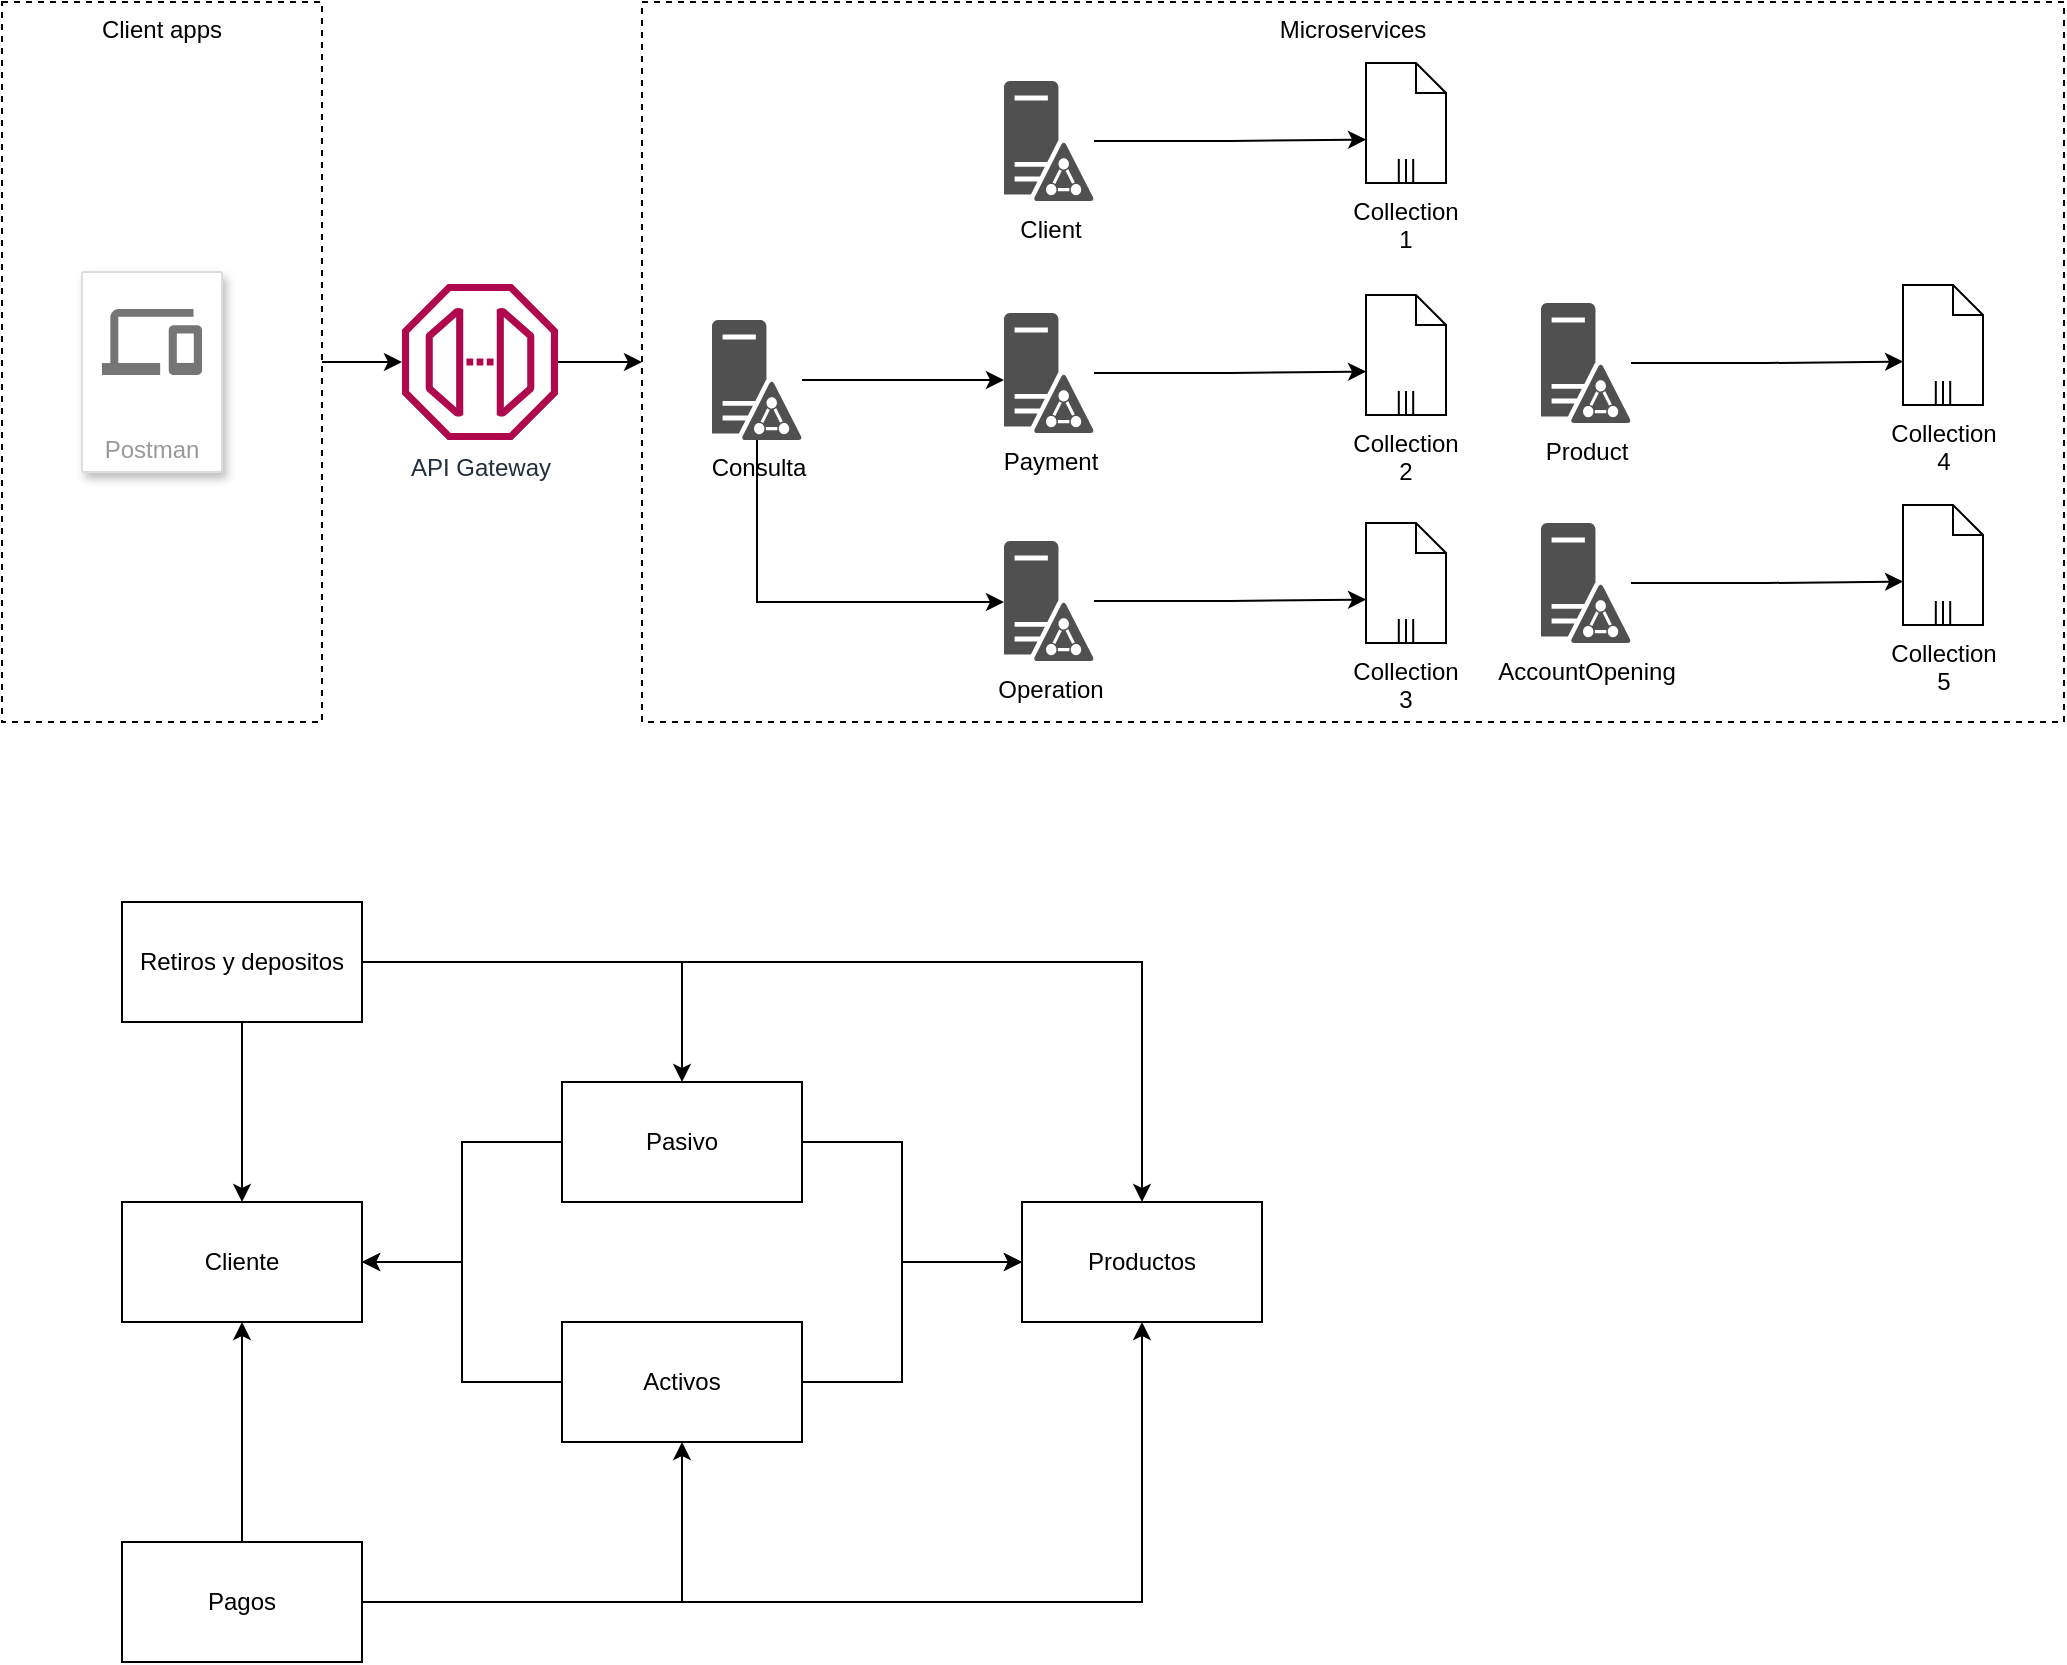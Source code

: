 <mxfile version="20.3.0" type="device" pages="2"><diagram id="I_XKYHVP_WaJHo5WnEV1" name="Microservicios"><mxGraphModel dx="2062" dy="1225" grid="1" gridSize="10" guides="1" tooltips="1" connect="1" arrows="1" fold="1" page="1" pageScale="1" pageWidth="827" pageHeight="1169" math="0" shadow="0"><root><mxCell id="0"/><mxCell id="1" parent="0"/><mxCell id="4X049uIv6wnnRWOvbEZ8-1" value="Cliente" style="rounded=0;whiteSpace=wrap;html=1;" parent="1" vertex="1"><mxGeometry x="129" y="840" width="120" height="60" as="geometry"/></mxCell><mxCell id="4X049uIv6wnnRWOvbEZ8-2" value="Productos" style="rounded=0;whiteSpace=wrap;html=1;" parent="1" vertex="1"><mxGeometry x="579" y="840" width="120" height="60" as="geometry"/></mxCell><mxCell id="4X049uIv6wnnRWOvbEZ8-7" style="edgeStyle=orthogonalEdgeStyle;rounded=0;orthogonalLoop=1;jettySize=auto;html=1;" parent="1" source="4X049uIv6wnnRWOvbEZ8-3" edge="1"><mxGeometry relative="1" as="geometry"><mxPoint x="579" y="870" as="targetPoint"/><Array as="points"><mxPoint x="519" y="810"/><mxPoint x="519" y="870"/></Array></mxGeometry></mxCell><mxCell id="4X049uIv6wnnRWOvbEZ8-9" style="edgeStyle=orthogonalEdgeStyle;rounded=0;orthogonalLoop=1;jettySize=auto;html=1;" parent="1" source="4X049uIv6wnnRWOvbEZ8-3" edge="1"><mxGeometry relative="1" as="geometry"><mxPoint x="249" y="870" as="targetPoint"/><Array as="points"><mxPoint x="299" y="810"/><mxPoint x="299" y="870"/></Array></mxGeometry></mxCell><mxCell id="4X049uIv6wnnRWOvbEZ8-3" value="Pasivo" style="rounded=0;whiteSpace=wrap;html=1;" parent="1" vertex="1"><mxGeometry x="349" y="780" width="120" height="60" as="geometry"/></mxCell><mxCell id="4X049uIv6wnnRWOvbEZ8-6" style="edgeStyle=orthogonalEdgeStyle;rounded=0;orthogonalLoop=1;jettySize=auto;html=1;" parent="1" source="4X049uIv6wnnRWOvbEZ8-4" target="4X049uIv6wnnRWOvbEZ8-2" edge="1"><mxGeometry relative="1" as="geometry"><Array as="points"><mxPoint x="519" y="930"/><mxPoint x="519" y="870"/></Array></mxGeometry></mxCell><mxCell id="4X049uIv6wnnRWOvbEZ8-8" style="edgeStyle=orthogonalEdgeStyle;rounded=0;orthogonalLoop=1;jettySize=auto;html=1;entryX=1;entryY=0.5;entryDx=0;entryDy=0;" parent="1" source="4X049uIv6wnnRWOvbEZ8-4" target="4X049uIv6wnnRWOvbEZ8-1" edge="1"><mxGeometry relative="1" as="geometry"/></mxCell><mxCell id="4X049uIv6wnnRWOvbEZ8-4" value="Activos" style="rounded=0;whiteSpace=wrap;html=1;" parent="1" vertex="1"><mxGeometry x="349" y="900" width="120" height="60" as="geometry"/></mxCell><mxCell id="4X049uIv6wnnRWOvbEZ8-10" style="edgeStyle=orthogonalEdgeStyle;rounded=0;orthogonalLoop=1;jettySize=auto;html=1;" parent="1" source="4X049uIv6wnnRWOvbEZ8-5" target="4X049uIv6wnnRWOvbEZ8-3" edge="1"><mxGeometry relative="1" as="geometry"/></mxCell><mxCell id="4X049uIv6wnnRWOvbEZ8-11" style="edgeStyle=orthogonalEdgeStyle;rounded=0;orthogonalLoop=1;jettySize=auto;html=1;entryX=0.5;entryY=0;entryDx=0;entryDy=0;" parent="1" source="4X049uIv6wnnRWOvbEZ8-5" target="4X049uIv6wnnRWOvbEZ8-1" edge="1"><mxGeometry relative="1" as="geometry"/></mxCell><mxCell id="4X049uIv6wnnRWOvbEZ8-12" style="edgeStyle=orthogonalEdgeStyle;rounded=0;orthogonalLoop=1;jettySize=auto;html=1;" parent="1" source="4X049uIv6wnnRWOvbEZ8-5" target="4X049uIv6wnnRWOvbEZ8-2" edge="1"><mxGeometry relative="1" as="geometry"/></mxCell><mxCell id="4X049uIv6wnnRWOvbEZ8-5" value="Retiros y depositos" style="rounded=0;whiteSpace=wrap;html=1;" parent="1" vertex="1"><mxGeometry x="129" y="690" width="120" height="60" as="geometry"/></mxCell><mxCell id="4X049uIv6wnnRWOvbEZ8-14" style="edgeStyle=orthogonalEdgeStyle;rounded=0;orthogonalLoop=1;jettySize=auto;html=1;" parent="1" source="4X049uIv6wnnRWOvbEZ8-13" target="4X049uIv6wnnRWOvbEZ8-1" edge="1"><mxGeometry relative="1" as="geometry"/></mxCell><mxCell id="4X049uIv6wnnRWOvbEZ8-15" style="edgeStyle=orthogonalEdgeStyle;rounded=0;orthogonalLoop=1;jettySize=auto;html=1;" parent="1" source="4X049uIv6wnnRWOvbEZ8-13" target="4X049uIv6wnnRWOvbEZ8-4" edge="1"><mxGeometry relative="1" as="geometry"/></mxCell><mxCell id="4X049uIv6wnnRWOvbEZ8-16" style="edgeStyle=orthogonalEdgeStyle;rounded=0;orthogonalLoop=1;jettySize=auto;html=1;entryX=0.5;entryY=1;entryDx=0;entryDy=0;" parent="1" source="4X049uIv6wnnRWOvbEZ8-13" target="4X049uIv6wnnRWOvbEZ8-2" edge="1"><mxGeometry relative="1" as="geometry"/></mxCell><mxCell id="4X049uIv6wnnRWOvbEZ8-13" value="Pagos" style="rounded=0;whiteSpace=wrap;html=1;" parent="1" vertex="1"><mxGeometry x="129" y="1010" width="120" height="60" as="geometry"/></mxCell><mxCell id="T7qoVYkGqoy2F91be2Zt-10" style="edgeStyle=orthogonalEdgeStyle;rounded=0;orthogonalLoop=1;jettySize=auto;html=1;" parent="1" target="T7qoVYkGqoy2F91be2Zt-14" edge="1"><mxGeometry relative="1" as="geometry"><mxPoint x="119" y="435" as="sourcePoint"/></mxGeometry></mxCell><mxCell id="T7qoVYkGqoy2F91be2Zt-9" value="Microservices&#10;" style="dashed=1;verticalAlign=top;fontStyle=0;" parent="1" vertex="1"><mxGeometry x="389" y="240" width="711" height="360" as="geometry"/></mxCell><mxCell id="T7qoVYkGqoy2F91be2Zt-15" style="edgeStyle=orthogonalEdgeStyle;rounded=0;orthogonalLoop=1;jettySize=auto;html=1;entryX=0;entryY=0.5;entryDx=0;entryDy=0;" parent="1" source="T7qoVYkGqoy2F91be2Zt-14" target="T7qoVYkGqoy2F91be2Zt-9" edge="1"><mxGeometry relative="1" as="geometry"/></mxCell><mxCell id="T7qoVYkGqoy2F91be2Zt-14" value="API Gateway" style="sketch=0;outlineConnect=0;fontColor=#232F3E;gradientColor=none;fillColor=#B0084D;strokeColor=none;dashed=0;verticalLabelPosition=bottom;verticalAlign=top;align=center;html=1;fontSize=12;fontStyle=0;aspect=fixed;pointerEvents=1;shape=mxgraph.aws4.endpoint;" parent="1" vertex="1"><mxGeometry x="269" y="381" width="78" height="78" as="geometry"/></mxCell><mxCell id="T7qoVYkGqoy2F91be2Zt-41" style="edgeStyle=orthogonalEdgeStyle;rounded=0;orthogonalLoop=1;jettySize=auto;html=1;entryX=0.001;entryY=0.638;entryDx=0;entryDy=0;entryPerimeter=0;" parent="1" source="T7qoVYkGqoy2F91be2Zt-22" target="T7qoVYkGqoy2F91be2Zt-40" edge="1"><mxGeometry relative="1" as="geometry"/></mxCell><mxCell id="T7qoVYkGqoy2F91be2Zt-22" value="Payment&lt;br&gt;" style="sketch=0;pointerEvents=1;shadow=0;dashed=0;html=1;strokeColor=none;fillColor=#505050;labelPosition=center;verticalLabelPosition=bottom;verticalAlign=top;outlineConnect=0;align=center;shape=mxgraph.office.servers.active_directory_federation_services_server;" parent="1" vertex="1"><mxGeometry x="570" y="395.5" width="45" height="60" as="geometry"/></mxCell><mxCell id="T7qoVYkGqoy2F91be2Zt-40" value="Collection 2" style="shape=mxgraph.bpmn.data;labelPosition=center;verticalLabelPosition=bottom;align=center;verticalAlign=top;whiteSpace=wrap;size=15;html=1;bpmnTransferType=none;isCollection=1;" parent="1" vertex="1"><mxGeometry x="751" y="386.5" width="40" height="60" as="geometry"/></mxCell><mxCell id="T7qoVYkGqoy2F91be2Zt-42" style="edgeStyle=orthogonalEdgeStyle;rounded=0;orthogonalLoop=1;jettySize=auto;html=1;entryX=0.001;entryY=0.638;entryDx=0;entryDy=0;entryPerimeter=0;" parent="1" source="T7qoVYkGqoy2F91be2Zt-43" target="T7qoVYkGqoy2F91be2Zt-44" edge="1"><mxGeometry relative="1" as="geometry"/></mxCell><mxCell id="T7qoVYkGqoy2F91be2Zt-43" value="Operation" style="sketch=0;pointerEvents=1;shadow=0;dashed=0;html=1;strokeColor=none;fillColor=#505050;labelPosition=center;verticalLabelPosition=bottom;verticalAlign=top;outlineConnect=0;align=center;shape=mxgraph.office.servers.active_directory_federation_services_server;" parent="1" vertex="1"><mxGeometry x="570" y="509.5" width="45" height="60" as="geometry"/></mxCell><mxCell id="T7qoVYkGqoy2F91be2Zt-44" value="Collection 3" style="shape=mxgraph.bpmn.data;labelPosition=center;verticalLabelPosition=bottom;align=center;verticalAlign=top;whiteSpace=wrap;size=15;html=1;bpmnTransferType=none;isCollection=1;" parent="1" vertex="1"><mxGeometry x="751" y="500.5" width="40" height="60" as="geometry"/></mxCell><mxCell id="T7qoVYkGqoy2F91be2Zt-45" style="edgeStyle=orthogonalEdgeStyle;rounded=0;orthogonalLoop=1;jettySize=auto;html=1;entryX=0.001;entryY=0.638;entryDx=0;entryDy=0;entryPerimeter=0;" parent="1" source="T7qoVYkGqoy2F91be2Zt-46" target="T7qoVYkGqoy2F91be2Zt-47" edge="1"><mxGeometry relative="1" as="geometry"/></mxCell><mxCell id="T7qoVYkGqoy2F91be2Zt-46" value="Client" style="sketch=0;pointerEvents=1;shadow=0;dashed=0;html=1;strokeColor=none;fillColor=#505050;labelPosition=center;verticalLabelPosition=bottom;verticalAlign=top;outlineConnect=0;align=center;shape=mxgraph.office.servers.active_directory_federation_services_server;" parent="1" vertex="1"><mxGeometry x="570" y="279.5" width="45" height="60" as="geometry"/></mxCell><mxCell id="T7qoVYkGqoy2F91be2Zt-47" value="Collection 1" style="shape=mxgraph.bpmn.data;labelPosition=center;verticalLabelPosition=bottom;align=center;verticalAlign=top;whiteSpace=wrap;size=15;html=1;bpmnTransferType=none;isCollection=1;" parent="1" vertex="1"><mxGeometry x="751" y="270.5" width="40" height="60" as="geometry"/></mxCell><mxCell id="T7qoVYkGqoy2F91be2Zt-48" value="Client apps" style="dashed=1;verticalAlign=top;fontStyle=0;" parent="1" vertex="1"><mxGeometry x="69" y="240" width="160" height="360" as="geometry"/></mxCell><mxCell id="T7qoVYkGqoy2F91be2Zt-49" value="Postman" style="strokeColor=#dddddd;shadow=1;strokeWidth=1;rounded=1;absoluteArcSize=1;arcSize=2;labelPosition=center;verticalLabelPosition=middle;align=center;verticalAlign=bottom;spacingLeft=0;fontColor=#999999;fontSize=12;whiteSpace=wrap;spacingBottom=2;" parent="1" vertex="1"><mxGeometry x="109" y="375" width="70" height="100" as="geometry"/></mxCell><mxCell id="T7qoVYkGqoy2F91be2Zt-50" value="" style="sketch=0;dashed=0;connectable=0;html=1;fillColor=#757575;strokeColor=none;shape=mxgraph.gcp2.desktop_and_mobile;part=1;" parent="T7qoVYkGqoy2F91be2Zt-49" vertex="1"><mxGeometry x="0.5" width="50" height="33" relative="1" as="geometry"><mxPoint x="-25" y="18.5" as="offset"/></mxGeometry></mxCell><mxCell id="yD778VQVlqV3kFo_8K_M-1" style="edgeStyle=orthogonalEdgeStyle;rounded=0;orthogonalLoop=1;jettySize=auto;html=1;fontSize=10;" edge="1" parent="1" source="pyEV1aCMcydfKHu3Awxg-1" target="T7qoVYkGqoy2F91be2Zt-22"><mxGeometry relative="1" as="geometry"><Array as="points"><mxPoint x="550" y="429"/><mxPoint x="550" y="429"/></Array></mxGeometry></mxCell><mxCell id="yD778VQVlqV3kFo_8K_M-2" style="edgeStyle=orthogonalEdgeStyle;rounded=0;orthogonalLoop=1;jettySize=auto;html=1;fontSize=10;" edge="1" parent="1" source="pyEV1aCMcydfKHu3Awxg-1" target="T7qoVYkGqoy2F91be2Zt-43"><mxGeometry relative="1" as="geometry"><Array as="points"><mxPoint x="447" y="540"/></Array></mxGeometry></mxCell><mxCell id="pyEV1aCMcydfKHu3Awxg-1" value="Consulta" style="sketch=0;pointerEvents=1;shadow=0;dashed=0;html=1;strokeColor=none;fillColor=#505050;labelPosition=center;verticalLabelPosition=bottom;verticalAlign=top;outlineConnect=0;align=center;shape=mxgraph.office.servers.active_directory_federation_services_server;" vertex="1" parent="1"><mxGeometry x="424" y="399" width="45" height="60" as="geometry"/></mxCell><mxCell id="gwBPpaYv76E0PDZ8gSq2-4" style="edgeStyle=orthogonalEdgeStyle;rounded=0;orthogonalLoop=1;jettySize=auto;html=1;entryX=0.001;entryY=0.638;entryDx=0;entryDy=0;entryPerimeter=0;" edge="1" parent="1" source="gwBPpaYv76E0PDZ8gSq2-5" target="gwBPpaYv76E0PDZ8gSq2-6"><mxGeometry relative="1" as="geometry"/></mxCell><mxCell id="gwBPpaYv76E0PDZ8gSq2-5" value="Product" style="sketch=0;pointerEvents=1;shadow=0;dashed=0;html=1;strokeColor=none;fillColor=#505050;labelPosition=center;verticalLabelPosition=bottom;verticalAlign=top;outlineConnect=0;align=center;shape=mxgraph.office.servers.active_directory_federation_services_server;" vertex="1" parent="1"><mxGeometry x="838.5" y="390.5" width="45" height="60" as="geometry"/></mxCell><mxCell id="gwBPpaYv76E0PDZ8gSq2-6" value="Collection 4" style="shape=mxgraph.bpmn.data;labelPosition=center;verticalLabelPosition=bottom;align=center;verticalAlign=top;whiteSpace=wrap;size=15;html=1;bpmnTransferType=none;isCollection=1;" vertex="1" parent="1"><mxGeometry x="1019.5" y="381.5" width="40" height="60" as="geometry"/></mxCell><mxCell id="jn2Hdhb7v_jpqHNQAl3H-1" style="edgeStyle=orthogonalEdgeStyle;rounded=0;orthogonalLoop=1;jettySize=auto;html=1;entryX=0.001;entryY=0.638;entryDx=0;entryDy=0;entryPerimeter=0;" edge="1" parent="1" source="jn2Hdhb7v_jpqHNQAl3H-2" target="jn2Hdhb7v_jpqHNQAl3H-3"><mxGeometry relative="1" as="geometry"/></mxCell><mxCell id="jn2Hdhb7v_jpqHNQAl3H-2" value="AccountOpening" style="sketch=0;pointerEvents=1;shadow=0;dashed=0;html=1;strokeColor=none;fillColor=#505050;labelPosition=center;verticalLabelPosition=bottom;verticalAlign=top;outlineConnect=0;align=center;shape=mxgraph.office.servers.active_directory_federation_services_server;" vertex="1" parent="1"><mxGeometry x="838.5" y="500.5" width="45" height="60" as="geometry"/></mxCell><mxCell id="jn2Hdhb7v_jpqHNQAl3H-3" value="Collection 5" style="shape=mxgraph.bpmn.data;labelPosition=center;verticalLabelPosition=bottom;align=center;verticalAlign=top;whiteSpace=wrap;size=15;html=1;bpmnTransferType=none;isCollection=1;" vertex="1" parent="1"><mxGeometry x="1019.5" y="491.5" width="40" height="60" as="geometry"/></mxCell></root></mxGraphModel></diagram><diagram id="5ypVGITs8E1dCBBd-255" name="BD"><mxGraphModel dx="2889" dy="2394" grid="1" gridSize="10" guides="1" tooltips="1" connect="1" arrows="1" fold="1" page="1" pageScale="1" pageWidth="827" pageHeight="1169" math="0" shadow="0"><root><mxCell id="0"/><mxCell id="1" parent="0"/><mxCell id="Mgc9g8uTJW42qNHg3zhs-1" value="" style="edgeStyle=orthogonalEdgeStyle;rounded=0;orthogonalLoop=1;jettySize=auto;html=1;" edge="1" parent="1" source="ls0i6dQ8jVRO9k_mmo_m-9" target="MHMNL4vbkPVaqAPb2Tx1-7"><mxGeometry relative="1" as="geometry"/></mxCell><mxCell id="ls0i6dQ8jVRO9k_mmo_m-9" value="" style="rounded=0;whiteSpace=wrap;html=1;fillColor=#1ba1e2;fontColor=#ffffff;strokeColor=#006EAF;" parent="1" vertex="1"><mxGeometry x="414" y="-260" width="260" height="313" as="geometry"/></mxCell><mxCell id="_VIctGbo33eBnnCWEf8j-3" value="" style="rounded=0;whiteSpace=wrap;html=1;fillColor=#f8cecc;strokeColor=#b85450;" parent="1" vertex="1"><mxGeometry x="720" y="-330" width="399" height="330" as="geometry"/></mxCell><mxCell id="_VIctGbo33eBnnCWEf8j-2" value="" style="rounded=0;whiteSpace=wrap;html=1;fillColor=#ffe6cc;strokeColor=#d79b00;" parent="1" vertex="1"><mxGeometry x="10" y="-72" width="320" height="180" as="geometry"/></mxCell><mxCell id="_VIctGbo33eBnnCWEf8j-1" value="" style="rounded=0;whiteSpace=wrap;html=1;fillColor=#fff2cc;strokeColor=#d6b656;" parent="1" vertex="1"><mxGeometry x="150" y="-260" width="160" height="170" as="geometry"/></mxCell><mxCell id="htrrxpjbn6QSeQeNMQKo-1" value="" style="rounded=0;whiteSpace=wrap;html=1;fillColor=#dae8fc;strokeColor=#6c8ebf;" parent="1" vertex="1"><mxGeometry x="142" y="-430" width="360" height="150" as="geometry"/></mxCell><mxCell id="MHMNL4vbkPVaqAPb2Tx1-1" value="Clientes del banco" style="rounded=0;whiteSpace=wrap;html=1;" parent="1" vertex="1"><mxGeometry x="120" y="143" width="120" height="60" as="geometry"/></mxCell><mxCell id="MHMNL4vbkPVaqAPb2Tx1-4" style="edgeStyle=orthogonalEdgeStyle;rounded=0;orthogonalLoop=1;jettySize=auto;html=1;exitX=0.5;exitY=0;exitDx=0;exitDy=0;" parent="1" target="MHMNL4vbkPVaqAPb2Tx1-1" edge="1"><mxGeometry relative="1" as="geometry"><mxPoint x="90" y="243" as="sourcePoint"/><Array as="points"><mxPoint x="90" y="220"/><mxPoint x="180" y="220"/></Array></mxGeometry></mxCell><mxCell id="MHMNL4vbkPVaqAPb2Tx1-2" value="Personal" style="rounded=0;whiteSpace=wrap;html=1;" parent="1" vertex="1"><mxGeometry x="30" y="242" width="120" height="60" as="geometry"/></mxCell><mxCell id="MHMNL4vbkPVaqAPb2Tx1-5" style="edgeStyle=orthogonalEdgeStyle;rounded=0;orthogonalLoop=1;jettySize=auto;html=1;exitX=0.5;exitY=0;exitDx=0;exitDy=0;entryX=0.5;entryY=1;entryDx=0;entryDy=0;" parent="1" source="MHMNL4vbkPVaqAPb2Tx1-3" target="MHMNL4vbkPVaqAPb2Tx1-1" edge="1"><mxGeometry relative="1" as="geometry"><mxPoint x="180" y="213" as="targetPoint"/></mxGeometry></mxCell><mxCell id="MHMNL4vbkPVaqAPb2Tx1-3" value="Empresarial" style="rounded=0;whiteSpace=wrap;html=1;" parent="1" vertex="1"><mxGeometry x="200" y="243" width="120" height="60" as="geometry"/></mxCell><mxCell id="MHMNL4vbkPVaqAPb2Tx1-7" value="Productos" style="rounded=0;whiteSpace=wrap;html=1;" parent="1" vertex="1"><mxGeometry x="460" y="143" width="120" height="60" as="geometry"/></mxCell><mxCell id="MHMNL4vbkPVaqAPb2Tx1-10" style="edgeStyle=orthogonalEdgeStyle;rounded=0;orthogonalLoop=1;jettySize=auto;html=1;exitX=0.5;exitY=0;exitDx=0;exitDy=0;entryX=0.5;entryY=1;entryDx=0;entryDy=0;" parent="1" source="MHMNL4vbkPVaqAPb2Tx1-8" target="MHMNL4vbkPVaqAPb2Tx1-7" edge="1"><mxGeometry relative="1" as="geometry"/></mxCell><mxCell id="MHMNL4vbkPVaqAPb2Tx1-8" value="Pasivos" style="rounded=0;whiteSpace=wrap;html=1;" parent="1" vertex="1"><mxGeometry x="350" y="243" width="120" height="60" as="geometry"/></mxCell><mxCell id="MHMNL4vbkPVaqAPb2Tx1-11" style="edgeStyle=orthogonalEdgeStyle;rounded=0;orthogonalLoop=1;jettySize=auto;html=1;entryX=0.5;entryY=1;entryDx=0;entryDy=0;" parent="1" source="MHMNL4vbkPVaqAPb2Tx1-9" target="MHMNL4vbkPVaqAPb2Tx1-7" edge="1"><mxGeometry relative="1" as="geometry"/></mxCell><mxCell id="MHMNL4vbkPVaqAPb2Tx1-9" value="Activos" style="rounded=0;whiteSpace=wrap;html=1;" parent="1" vertex="1"><mxGeometry x="570" y="243" width="120" height="60" as="geometry"/></mxCell><mxCell id="MHMNL4vbkPVaqAPb2Tx1-15" style="edgeStyle=orthogonalEdgeStyle;rounded=0;orthogonalLoop=1;jettySize=auto;html=1;entryX=0.5;entryY=1;entryDx=0;entryDy=0;" parent="1" source="MHMNL4vbkPVaqAPb2Tx1-12" target="MHMNL4vbkPVaqAPb2Tx1-8" edge="1"><mxGeometry relative="1" as="geometry"><Array as="points"><mxPoint x="280" y="333"/><mxPoint x="410" y="333"/></Array></mxGeometry></mxCell><mxCell id="MHMNL4vbkPVaqAPb2Tx1-12" value="Ahorro" style="rounded=0;whiteSpace=wrap;html=1;" parent="1" vertex="1"><mxGeometry x="220" y="363" width="120" height="60" as="geometry"/></mxCell><mxCell id="MHMNL4vbkPVaqAPb2Tx1-16" style="edgeStyle=orthogonalEdgeStyle;rounded=0;orthogonalLoop=1;jettySize=auto;html=1;exitX=0.5;exitY=0;exitDx=0;exitDy=0;" parent="1" source="MHMNL4vbkPVaqAPb2Tx1-13" target="MHMNL4vbkPVaqAPb2Tx1-8" edge="1"><mxGeometry relative="1" as="geometry"/></mxCell><mxCell id="MHMNL4vbkPVaqAPb2Tx1-13" value="Cuenta corriente" style="rounded=0;whiteSpace=wrap;html=1;" parent="1" vertex="1"><mxGeometry x="350" y="363" width="120" height="60" as="geometry"/></mxCell><mxCell id="MHMNL4vbkPVaqAPb2Tx1-17" style="edgeStyle=orthogonalEdgeStyle;rounded=0;orthogonalLoop=1;jettySize=auto;html=1;entryX=0.5;entryY=1;entryDx=0;entryDy=0;" parent="1" source="MHMNL4vbkPVaqAPb2Tx1-14" target="MHMNL4vbkPVaqAPb2Tx1-8" edge="1"><mxGeometry relative="1" as="geometry"><Array as="points"><mxPoint x="544" y="333"/><mxPoint x="410" y="333"/></Array></mxGeometry></mxCell><mxCell id="MHMNL4vbkPVaqAPb2Tx1-14" value="Plazo Fijo" style="rounded=0;whiteSpace=wrap;html=1;" parent="1" vertex="1"><mxGeometry x="484" y="363" width="120" height="60" as="geometry"/></mxCell><mxCell id="MHMNL4vbkPVaqAPb2Tx1-21" style="edgeStyle=orthogonalEdgeStyle;rounded=0;orthogonalLoop=1;jettySize=auto;html=1;entryX=0.5;entryY=1;entryDx=0;entryDy=0;" parent="1" source="MHMNL4vbkPVaqAPb2Tx1-18" target="MHMNL4vbkPVaqAPb2Tx1-9" edge="1"><mxGeometry relative="1" as="geometry"><Array as="points"><mxPoint x="502" y="433"/><mxPoint x="630" y="433"/></Array></mxGeometry></mxCell><mxCell id="MHMNL4vbkPVaqAPb2Tx1-18" value="Credito personal" style="rounded=0;whiteSpace=wrap;html=1;" parent="1" vertex="1"><mxGeometry x="442" y="473" width="120" height="60" as="geometry"/></mxCell><mxCell id="MHMNL4vbkPVaqAPb2Tx1-22" style="edgeStyle=orthogonalEdgeStyle;rounded=0;orthogonalLoop=1;jettySize=auto;html=1;exitX=0.5;exitY=0;exitDx=0;exitDy=0;" parent="1" source="MHMNL4vbkPVaqAPb2Tx1-19" target="MHMNL4vbkPVaqAPb2Tx1-9" edge="1"><mxGeometry relative="1" as="geometry"/></mxCell><mxCell id="MHMNL4vbkPVaqAPb2Tx1-19" value="Credito Empresarial" style="rounded=0;whiteSpace=wrap;html=1;" parent="1" vertex="1"><mxGeometry x="570" y="473" width="120" height="60" as="geometry"/></mxCell><mxCell id="MHMNL4vbkPVaqAPb2Tx1-23" style="edgeStyle=orthogonalEdgeStyle;rounded=0;orthogonalLoop=1;jettySize=auto;html=1;" parent="1" source="MHMNL4vbkPVaqAPb2Tx1-20" target="MHMNL4vbkPVaqAPb2Tx1-9" edge="1"><mxGeometry relative="1" as="geometry"><Array as="points"><mxPoint x="758" y="433"/><mxPoint x="630" y="433"/></Array></mxGeometry></mxCell><mxCell id="MHMNL4vbkPVaqAPb2Tx1-20" value="Tarjeta de credito" style="rounded=0;whiteSpace=wrap;html=1;" parent="1" vertex="1"><mxGeometry x="698" y="473" width="120" height="60" as="geometry"/></mxCell><mxCell id="MHMNL4vbkPVaqAPb2Tx1-27" style="edgeStyle=orthogonalEdgeStyle;rounded=0;orthogonalLoop=1;jettySize=auto;html=1;" parent="1" source="MHMNL4vbkPVaqAPb2Tx1-24" target="MHMNL4vbkPVaqAPb2Tx1-20" edge="1"><mxGeometry relative="1" as="geometry"/></mxCell><mxCell id="MHMNL4vbkPVaqAPb2Tx1-24" value="Tarjeta de crédito Personal" style="rounded=0;whiteSpace=wrap;html=1;" parent="1" vertex="1"><mxGeometry x="761" y="573" width="120" height="60" as="geometry"/></mxCell><mxCell id="MHMNL4vbkPVaqAPb2Tx1-26" style="edgeStyle=orthogonalEdgeStyle;rounded=0;orthogonalLoop=1;jettySize=auto;html=1;" parent="1" source="MHMNL4vbkPVaqAPb2Tx1-25" target="MHMNL4vbkPVaqAPb2Tx1-20" edge="1"><mxGeometry relative="1" as="geometry"/></mxCell><mxCell id="MHMNL4vbkPVaqAPb2Tx1-25" value="Tarjeta de credito empresarial" style="rounded=0;whiteSpace=wrap;html=1;" parent="1" vertex="1"><mxGeometry x="631" y="573" width="120" height="60" as="geometry"/></mxCell><mxCell id="Dvyk0X0TSeHEUoEhQjZV-25" value="Client" style="swimlane;childLayout=stackLayout;horizontal=1;startSize=30;horizontalStack=0;rounded=1;fontSize=14;fontStyle=0;strokeWidth=2;resizeParent=0;resizeLast=1;shadow=0;dashed=0;align=center;" parent="1" vertex="1"><mxGeometry x="372" y="-400" width="98" height="90" as="geometry"/></mxCell><mxCell id="Dvyk0X0TSeHEUoEhQjZV-26" value="firstName&#10;lastName&#10;idClientType" style="align=left;strokeColor=none;fillColor=none;spacingLeft=4;fontSize=12;verticalAlign=top;resizable=0;rotatable=0;part=1;dashed=1;" parent="Dvyk0X0TSeHEUoEhQjZV-25" vertex="1"><mxGeometry y="30" width="98" height="60" as="geometry"/></mxCell><mxCell id="Dvyk0X0TSeHEUoEhQjZV-32" style="edgeStyle=orthogonalEdgeStyle;rounded=0;orthogonalLoop=1;jettySize=auto;html=1;entryX=0;entryY=0.25;entryDx=0;entryDy=0;" parent="1" source="Dvyk0X0TSeHEUoEhQjZV-28" target="Dvyk0X0TSeHEUoEhQjZV-26" edge="1"><mxGeometry relative="1" as="geometry"/></mxCell><mxCell id="3NwmgBwE9xiEzPlGPvFY-29" style="edgeStyle=orthogonalEdgeStyle;rounded=0;orthogonalLoop=1;jettySize=auto;html=1;entryX=0.5;entryY=0;entryDx=0;entryDy=0;" parent="1" source="Dvyk0X0TSeHEUoEhQjZV-28" target="3NwmgBwE9xiEzPlGPvFY-26" edge="1"><mxGeometry relative="1" as="geometry"/></mxCell><mxCell id="Dvyk0X0TSeHEUoEhQjZV-28" value="ClientType" style="swimlane;childLayout=stackLayout;horizontal=1;startSize=30;horizontalStack=0;rounded=1;fontSize=14;fontStyle=0;strokeWidth=2;resizeParent=0;resizeLast=1;shadow=0;dashed=0;align=center;" parent="1" vertex="1"><mxGeometry x="180" y="-400" width="98" height="90" as="geometry"/></mxCell><mxCell id="Dvyk0X0TSeHEUoEhQjZV-29" value="id&#10;description" style="align=left;strokeColor=none;fillColor=none;spacingLeft=4;fontSize=12;verticalAlign=top;resizable=0;rotatable=0;part=1;dashed=1;" parent="Dvyk0X0TSeHEUoEhQjZV-28" vertex="1"><mxGeometry y="30" width="98" height="60" as="geometry"/></mxCell><mxCell id="3NwmgBwE9xiEzPlGPvFY-9" style="edgeStyle=orthogonalEdgeStyle;rounded=0;orthogonalLoop=1;jettySize=auto;html=1;exitX=-0.007;exitY=0.526;exitDx=0;exitDy=0;exitPerimeter=0;" parent="1" source="3NwmgBwE9xiEzPlGPvFY-2" target="3NwmgBwE9xiEzPlGPvFY-5" edge="1"><mxGeometry relative="1" as="geometry"><Array as="points"><mxPoint x="939" y="-149"/><mxPoint x="939" y="-75"/></Array></mxGeometry></mxCell><mxCell id="3NwmgBwE9xiEzPlGPvFY-1" value="Product" style="swimlane;childLayout=stackLayout;horizontal=1;startSize=30;horizontalStack=0;rounded=1;fontSize=14;fontStyle=0;strokeWidth=2;resizeParent=0;resizeLast=1;shadow=0;dashed=0;align=center;" parent="1" vertex="1"><mxGeometry x="978" y="-211" width="98" height="90" as="geometry"/></mxCell><mxCell id="3NwmgBwE9xiEzPlGPvFY-2" value="id&#10;description&#10;" style="align=left;strokeColor=none;fillColor=none;spacingLeft=4;fontSize=12;verticalAlign=top;resizable=0;rotatable=0;part=1;dashed=1;" parent="3NwmgBwE9xiEzPlGPvFY-1" vertex="1"><mxGeometry y="30" width="98" height="60" as="geometry"/></mxCell><mxCell id="3NwmgBwE9xiEzPlGPvFY-5" value="PassiveAccount" style="swimlane;childLayout=stackLayout;horizontal=1;startSize=30;horizontalStack=0;rounded=1;fontSize=14;fontStyle=0;strokeWidth=2;resizeParent=0;resizeLast=1;shadow=0;dashed=0;align=center;" parent="1" vertex="1"><mxGeometry x="763" y="-135" width="130" height="120" as="geometry"/></mxCell><mxCell id="3NwmgBwE9xiEzPlGPvFY-6" value="id&#10;balance&#10;comission&#10;limitMovement&#10;" style="align=left;strokeColor=none;fillColor=none;spacingLeft=4;fontSize=12;verticalAlign=top;resizable=0;rotatable=0;part=1;dashed=1;" parent="3NwmgBwE9xiEzPlGPvFY-5" vertex="1"><mxGeometry y="30" width="130" height="90" as="geometry"/></mxCell><mxCell id="3NwmgBwE9xiEzPlGPvFY-7" value="ActiveAccount" style="swimlane;childLayout=stackLayout;horizontal=1;startSize=30;horizontalStack=0;rounded=1;fontSize=14;fontStyle=0;strokeWidth=2;resizeParent=0;resizeLast=1;shadow=0;dashed=0;align=center;" parent="1" vertex="1"><mxGeometry x="763" y="-290" width="130" height="90" as="geometry"/></mxCell><mxCell id="3NwmgBwE9xiEzPlGPvFY-8" value="id&#10;balance&#10;limitCredit" style="align=left;strokeColor=none;fillColor=none;spacingLeft=4;fontSize=12;verticalAlign=top;resizable=0;rotatable=0;part=1;dashed=1;" parent="3NwmgBwE9xiEzPlGPvFY-7" vertex="1"><mxGeometry y="30" width="130" height="60" as="geometry"/></mxCell><mxCell id="3NwmgBwE9xiEzPlGPvFY-10" style="edgeStyle=orthogonalEdgeStyle;rounded=0;orthogonalLoop=1;jettySize=auto;html=1;exitX=0.001;exitY=0.526;exitDx=0;exitDy=0;exitPerimeter=0;entryX=1;entryY=0.25;entryDx=0;entryDy=0;" parent="1" source="3NwmgBwE9xiEzPlGPvFY-2" target="3NwmgBwE9xiEzPlGPvFY-8" edge="1"><mxGeometry relative="1" as="geometry"><Array as="points"><mxPoint x="939" y="-149"/><mxPoint x="939" y="-245"/></Array></mxGeometry></mxCell><mxCell id="3NwmgBwE9xiEzPlGPvFY-30" style="edgeStyle=orthogonalEdgeStyle;rounded=0;orthogonalLoop=1;jettySize=auto;html=1;entryX=1;entryY=0.25;entryDx=0;entryDy=0;" parent="1" source="3NwmgBwE9xiEzPlGPvFY-19" target="3NwmgBwE9xiEzPlGPvFY-27" edge="1"><mxGeometry relative="1" as="geometry"><Array as="points"><mxPoint x="350" y="-180"/><mxPoint x="350" y="-180"/></Array></mxGeometry></mxCell><mxCell id="Toi8bmJzxjmtaUPlDGAV-3" style="edgeStyle=orthogonalEdgeStyle;rounded=0;orthogonalLoop=1;jettySize=auto;html=1;entryX=1;entryY=0.25;entryDx=0;entryDy=0;exitX=0;exitY=0.5;exitDx=0;exitDy=0;" parent="1" source="ls0i6dQ8jVRO9k_mmo_m-2" target="3NwmgBwE9xiEzPlGPvFY-33" edge="1"><mxGeometry relative="1" as="geometry"><Array as="points"><mxPoint x="350" y="-45"/><mxPoint x="350" y="18"/></Array></mxGeometry></mxCell><mxCell id="3NwmgBwE9xiEzPlGPvFY-19" value="ClientProductActive" style="swimlane;childLayout=stackLayout;horizontal=1;startSize=30;horizontalStack=0;rounded=1;fontSize=14;fontStyle=0;strokeWidth=2;resizeParent=0;resizeLast=1;shadow=0;dashed=0;align=center;" parent="1" vertex="1"><mxGeometry x="472" y="-220" width="132" height="90" as="geometry"/></mxCell><mxCell id="3NwmgBwE9xiEzPlGPvFY-20" value="clientId&#10;productActiveId&#10;openDate" style="align=left;strokeColor=none;fillColor=none;spacingLeft=4;fontSize=12;verticalAlign=top;resizable=0;rotatable=0;part=1;dashed=1;" parent="3NwmgBwE9xiEzPlGPvFY-19" vertex="1"><mxGeometry y="30" width="132" height="60" as="geometry"/></mxCell><mxCell id="3NwmgBwE9xiEzPlGPvFY-21" style="edgeStyle=orthogonalEdgeStyle;rounded=0;orthogonalLoop=1;jettySize=auto;html=1;entryX=0;entryY=0.25;entryDx=0;entryDy=0;" parent="1" source="Dvyk0X0TSeHEUoEhQjZV-26" target="3NwmgBwE9xiEzPlGPvFY-20" edge="1"><mxGeometry relative="1" as="geometry"><Array as="points"><mxPoint x="421" y="-175"/></Array></mxGeometry></mxCell><mxCell id="3NwmgBwE9xiEzPlGPvFY-26" value="Payment" style="swimlane;childLayout=stackLayout;horizontal=1;startSize=30;horizontalStack=0;rounded=1;fontSize=14;fontStyle=0;strokeWidth=2;resizeParent=0;resizeLast=1;shadow=0;dashed=0;align=center;" parent="1" vertex="1"><mxGeometry x="180" y="-230" width="98" height="110" as="geometry"/></mxCell><mxCell id="3NwmgBwE9xiEzPlGPvFY-27" value="paymentId&#10;clientId&#10;clientProductId&#10;paymentDate&#10;" style="align=left;strokeColor=none;fillColor=none;spacingLeft=4;fontSize=12;verticalAlign=top;resizable=0;rotatable=0;part=1;dashed=1;" parent="3NwmgBwE9xiEzPlGPvFY-26" vertex="1"><mxGeometry y="30" width="98" height="80" as="geometry"/></mxCell><mxCell id="3NwmgBwE9xiEzPlGPvFY-32" value="Operation" style="swimlane;childLayout=stackLayout;horizontal=1;startSize=30;horizontalStack=0;rounded=1;fontSize=14;fontStyle=0;strokeWidth=2;resizeParent=0;resizeLast=1;shadow=0;dashed=0;align=center;" parent="1" vertex="1"><mxGeometry x="181" y="-37" width="98" height="110" as="geometry"/></mxCell><mxCell id="3NwmgBwE9xiEzPlGPvFY-33" value="operationId&#10;clientId&#10;clientProductId&#10;operationTypeId&#10;operationDate&#10;" style="align=left;strokeColor=none;fillColor=none;spacingLeft=4;fontSize=12;verticalAlign=top;resizable=0;rotatable=0;part=1;dashed=1;" parent="3NwmgBwE9xiEzPlGPvFY-32" vertex="1"><mxGeometry y="30" width="98" height="80" as="geometry"/></mxCell><mxCell id="Toi8bmJzxjmtaUPlDGAV-2" style="edgeStyle=orthogonalEdgeStyle;rounded=0;orthogonalLoop=1;jettySize=auto;html=1;entryX=0;entryY=0.5;entryDx=0;entryDy=0;exitX=0;exitY=0.5;exitDx=0;exitDy=0;" parent="1" source="Dvyk0X0TSeHEUoEhQjZV-29" target="3NwmgBwE9xiEzPlGPvFY-32" edge="1"><mxGeometry relative="1" as="geometry"><Array as="points"><mxPoint x="130" y="-340"/><mxPoint x="130" y="-20"/><mxPoint x="160" y="-20"/><mxPoint x="160" y="23"/></Array></mxGeometry></mxCell><mxCell id="Toi8bmJzxjmtaUPlDGAV-6" style="edgeStyle=orthogonalEdgeStyle;rounded=0;orthogonalLoop=1;jettySize=auto;html=1;entryX=0;entryY=0.5;entryDx=0;entryDy=0;" parent="1" source="Toi8bmJzxjmtaUPlDGAV-4" target="3NwmgBwE9xiEzPlGPvFY-33" edge="1"><mxGeometry relative="1" as="geometry"/></mxCell><mxCell id="Toi8bmJzxjmtaUPlDGAV-4" value="OperationType" style="swimlane;childLayout=stackLayout;horizontal=1;startSize=30;horizontalStack=0;rounded=1;fontSize=14;fontStyle=0;strokeWidth=2;resizeParent=0;resizeLast=1;shadow=0;dashed=0;align=center;" parent="1" vertex="1"><mxGeometry x="24" y="-7" width="118" height="90" as="geometry"/></mxCell><mxCell id="Toi8bmJzxjmtaUPlDGAV-5" value="id&#10;description" style="align=left;strokeColor=none;fillColor=none;spacingLeft=4;fontSize=12;verticalAlign=top;resizable=0;rotatable=0;part=1;dashed=1;" parent="Toi8bmJzxjmtaUPlDGAV-4" vertex="1"><mxGeometry y="30" width="118" height="60" as="geometry"/></mxCell><mxCell id="ls0i6dQ8jVRO9k_mmo_m-1" value="ClientProductPassive" style="swimlane;childLayout=stackLayout;horizontal=1;startSize=30;horizontalStack=0;rounded=1;fontSize=14;fontStyle=0;strokeWidth=2;resizeParent=0;resizeLast=1;shadow=0;dashed=0;align=center;" parent="1" vertex="1"><mxGeometry x="472" y="-105" width="132" height="90" as="geometry"/></mxCell><mxCell id="ls0i6dQ8jVRO9k_mmo_m-2" value="clientId&#10;productPassiveId&#10;openDate" style="align=left;strokeColor=none;fillColor=none;spacingLeft=4;fontSize=12;verticalAlign=top;resizable=0;rotatable=0;part=1;dashed=1;" parent="ls0i6dQ8jVRO9k_mmo_m-1" vertex="1"><mxGeometry y="30" width="132" height="60" as="geometry"/></mxCell><mxCell id="ls0i6dQ8jVRO9k_mmo_m-3" style="edgeStyle=orthogonalEdgeStyle;rounded=0;orthogonalLoop=1;jettySize=auto;html=1;exitX=0;exitY=0.25;exitDx=0;exitDy=0;entryX=1;entryY=0.5;entryDx=0;entryDy=0;" parent="1" source="3NwmgBwE9xiEzPlGPvFY-8" target="3NwmgBwE9xiEzPlGPvFY-20" edge="1"><mxGeometry relative="1" as="geometry"/></mxCell><mxCell id="ls0i6dQ8jVRO9k_mmo_m-4" style="edgeStyle=orthogonalEdgeStyle;rounded=0;orthogonalLoop=1;jettySize=auto;html=1;exitX=0;exitY=0.5;exitDx=0;exitDy=0;entryX=1;entryY=0.5;entryDx=0;entryDy=0;" parent="1" source="3NwmgBwE9xiEzPlGPvFY-6" target="ls0i6dQ8jVRO9k_mmo_m-2" edge="1"><mxGeometry relative="1" as="geometry"/></mxCell><mxCell id="ls0i6dQ8jVRO9k_mmo_m-7" style="edgeStyle=orthogonalEdgeStyle;rounded=0;orthogonalLoop=1;jettySize=auto;html=1;exitX=0.5;exitY=1;exitDx=0;exitDy=0;entryX=-0.001;entryY=0.409;entryDx=0;entryDy=0;entryPerimeter=0;" parent="1" source="Dvyk0X0TSeHEUoEhQjZV-26" target="ls0i6dQ8jVRO9k_mmo_m-2" edge="1"><mxGeometry relative="1" as="geometry"><mxPoint x="470" y="-60" as="targetPoint"/><Array as="points"><mxPoint x="421" y="-50"/><mxPoint x="472" y="-50"/></Array></mxGeometry></mxCell><mxCell id="Mgc9g8uTJW42qNHg3zhs-2" value="" style="edgeStyle=orthogonalEdgeStyle;rounded=0;orthogonalLoop=1;jettySize=auto;html=1;" edge="1" parent="1" source="3NwmgBwE9xiEzPlGPvFY-33" target="3NwmgBwE9xiEzPlGPvFY-27"><mxGeometry relative="1" as="geometry"/></mxCell><mxCell id="IWbrTPwXJOxMtGGkClGl-1" style="edgeStyle=orthogonalEdgeStyle;rounded=0;orthogonalLoop=1;jettySize=auto;html=1;entryX=0;entryY=0.5;entryDx=0;entryDy=0;fontSize=10;" edge="1" parent="1" source="4KePv2Bug5Gi6HnevLRY-1" target="_VIctGbo33eBnnCWEf8j-1"><mxGeometry relative="1" as="geometry"/></mxCell><mxCell id="IWbrTPwXJOxMtGGkClGl-2" style="edgeStyle=orthogonalEdgeStyle;rounded=0;orthogonalLoop=1;jettySize=auto;html=1;entryX=0;entryY=0.5;entryDx=0;entryDy=0;fontSize=10;exitX=0.452;exitY=1;exitDx=0;exitDy=0;exitPerimeter=0;" edge="1" parent="1" source="4KePv2Bug5Gi6HnevLRY-1" target="_VIctGbo33eBnnCWEf8j-2"><mxGeometry relative="1" as="geometry"/></mxCell><mxCell id="4KePv2Bug5Gi6HnevLRY-1" value="Servicio Consulta" style="rounded=0;whiteSpace=wrap;html=1;fillColor=#f5f5f5;strokeColor=#666666;fontColor=#333333;" vertex="1" parent="1"><mxGeometry x="-230" y="-245" width="200" height="140" as="geometry"/></mxCell></root></mxGraphModel></diagram></mxfile>